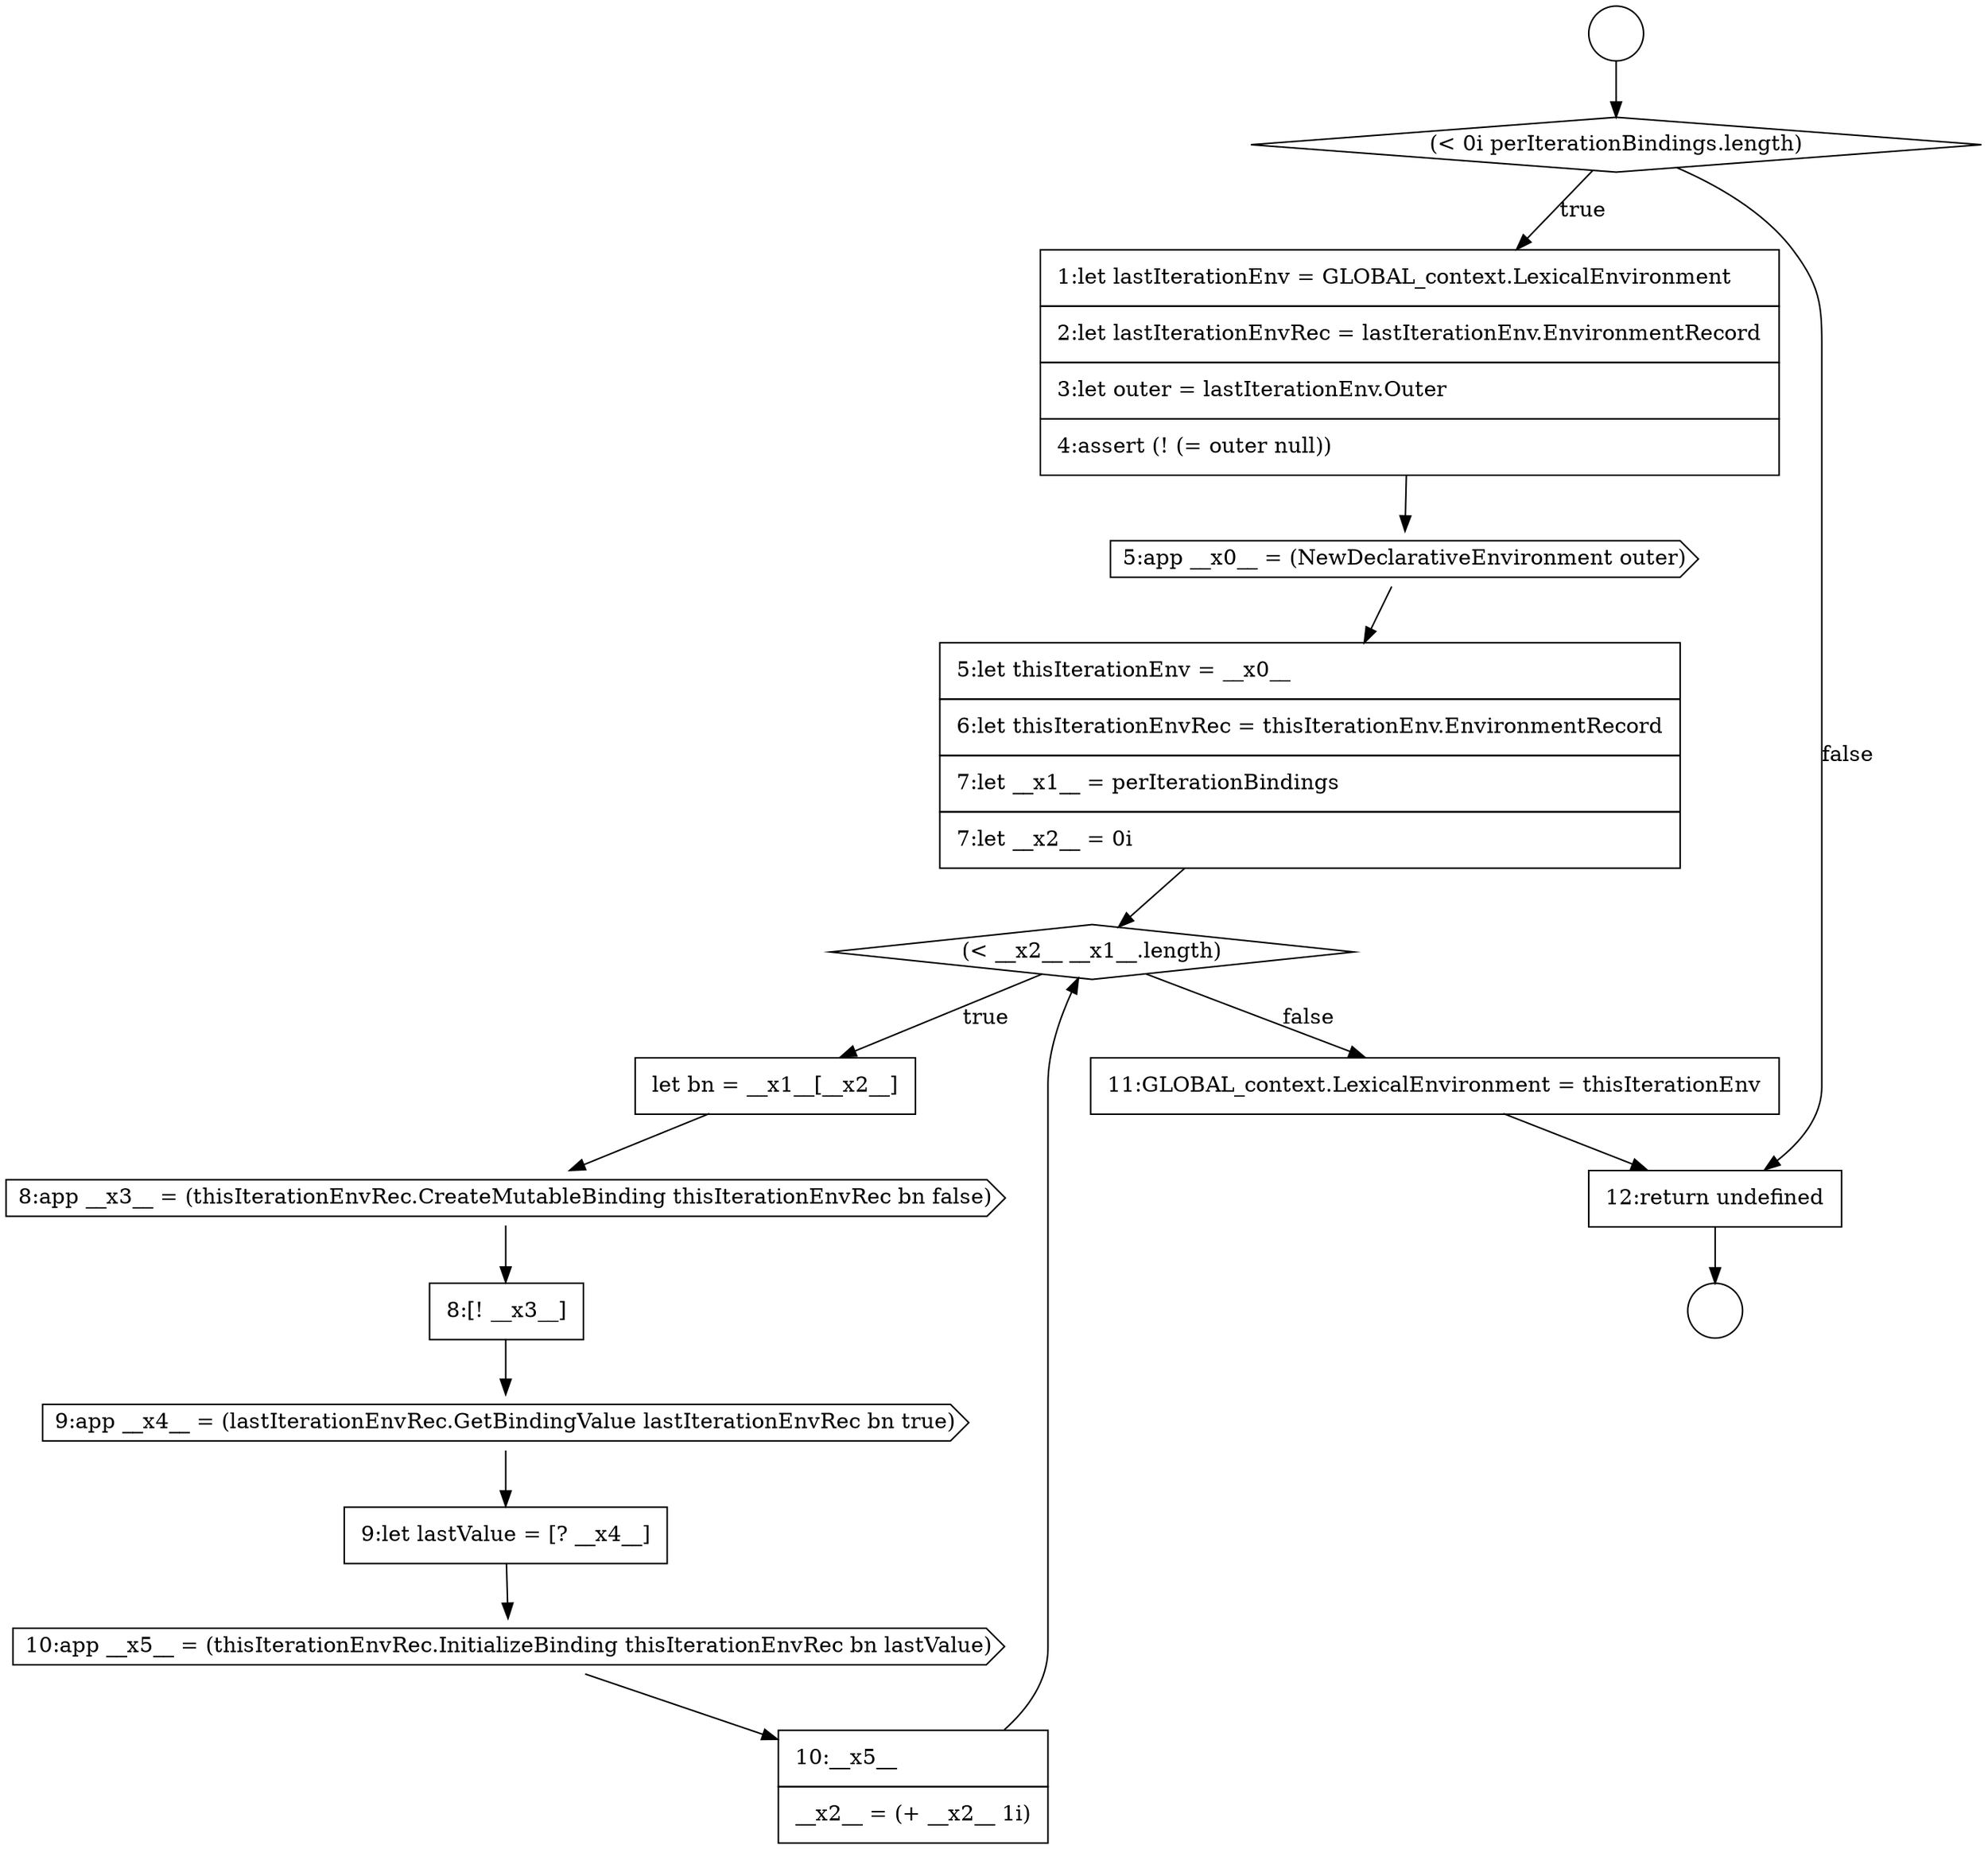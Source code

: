 digraph {
  node0 [shape=circle label=" " color="black" fillcolor="white" style=filled]
  node5 [shape=none, margin=0, label=<<font color="black">
    <table border="0" cellborder="1" cellspacing="0" cellpadding="10">
      <tr><td align="left">5:let thisIterationEnv = __x0__</td></tr>
      <tr><td align="left">6:let thisIterationEnvRec = thisIterationEnv.EnvironmentRecord</td></tr>
      <tr><td align="left">7:let __x1__ = perIterationBindings</td></tr>
      <tr><td align="left">7:let __x2__ = 0i</td></tr>
    </table>
  </font>> color="black" fillcolor="white" style=filled]
  node10 [shape=cds, label=<<font color="black">9:app __x4__ = (lastIterationEnvRec.GetBindingValue lastIterationEnvRec bn true)</font>> color="black" fillcolor="white" style=filled]
  node14 [shape=none, margin=0, label=<<font color="black">
    <table border="0" cellborder="1" cellspacing="0" cellpadding="10">
      <tr><td align="left">11:GLOBAL_context.LexicalEnvironment = thisIterationEnv</td></tr>
    </table>
  </font>> color="black" fillcolor="white" style=filled]
  node1 [shape=circle label=" " color="black" fillcolor="white" style=filled]
  node6 [shape=diamond, label=<<font color="black">(&lt; __x2__ __x1__.length)</font>> color="black" fillcolor="white" style=filled]
  node9 [shape=none, margin=0, label=<<font color="black">
    <table border="0" cellborder="1" cellspacing="0" cellpadding="10">
      <tr><td align="left">8:[! __x3__]</td></tr>
    </table>
  </font>> color="black" fillcolor="white" style=filled]
  node13 [shape=none, margin=0, label=<<font color="black">
    <table border="0" cellborder="1" cellspacing="0" cellpadding="10">
      <tr><td align="left">10:__x5__</td></tr>
      <tr><td align="left">__x2__ = (+ __x2__ 1i)</td></tr>
    </table>
  </font>> color="black" fillcolor="white" style=filled]
  node2 [shape=diamond, label=<<font color="black">(&lt; 0i perIterationBindings.length)</font>> color="black" fillcolor="white" style=filled]
  node12 [shape=cds, label=<<font color="black">10:app __x5__ = (thisIterationEnvRec.InitializeBinding thisIterationEnvRec bn lastValue)</font>> color="black" fillcolor="white" style=filled]
  node7 [shape=none, margin=0, label=<<font color="black">
    <table border="0" cellborder="1" cellspacing="0" cellpadding="10">
      <tr><td align="left">let bn = __x1__[__x2__]</td></tr>
    </table>
  </font>> color="black" fillcolor="white" style=filled]
  node3 [shape=none, margin=0, label=<<font color="black">
    <table border="0" cellborder="1" cellspacing="0" cellpadding="10">
      <tr><td align="left">1:let lastIterationEnv = GLOBAL_context.LexicalEnvironment</td></tr>
      <tr><td align="left">2:let lastIterationEnvRec = lastIterationEnv.EnvironmentRecord</td></tr>
      <tr><td align="left">3:let outer = lastIterationEnv.Outer</td></tr>
      <tr><td align="left">4:assert (! (= outer null))</td></tr>
    </table>
  </font>> color="black" fillcolor="white" style=filled]
  node11 [shape=none, margin=0, label=<<font color="black">
    <table border="0" cellborder="1" cellspacing="0" cellpadding="10">
      <tr><td align="left">9:let lastValue = [? __x4__]</td></tr>
    </table>
  </font>> color="black" fillcolor="white" style=filled]
  node8 [shape=cds, label=<<font color="black">8:app __x3__ = (thisIterationEnvRec.CreateMutableBinding thisIterationEnvRec bn false)</font>> color="black" fillcolor="white" style=filled]
  node4 [shape=cds, label=<<font color="black">5:app __x0__ = (NewDeclarativeEnvironment outer)</font>> color="black" fillcolor="white" style=filled]
  node15 [shape=none, margin=0, label=<<font color="black">
    <table border="0" cellborder="1" cellspacing="0" cellpadding="10">
      <tr><td align="left">12:return undefined</td></tr>
    </table>
  </font>> color="black" fillcolor="white" style=filled]
  node7 -> node8 [ color="black"]
  node11 -> node12 [ color="black"]
  node12 -> node13 [ color="black"]
  node0 -> node2 [ color="black"]
  node9 -> node10 [ color="black"]
  node6 -> node7 [label=<<font color="black">true</font>> color="black"]
  node6 -> node14 [label=<<font color="black">false</font>> color="black"]
  node14 -> node15 [ color="black"]
  node10 -> node11 [ color="black"]
  node4 -> node5 [ color="black"]
  node8 -> node9 [ color="black"]
  node2 -> node3 [label=<<font color="black">true</font>> color="black"]
  node2 -> node15 [label=<<font color="black">false</font>> color="black"]
  node5 -> node6 [ color="black"]
  node3 -> node4 [ color="black"]
  node15 -> node1 [ color="black"]
  node13 -> node6 [ color="black"]
}
